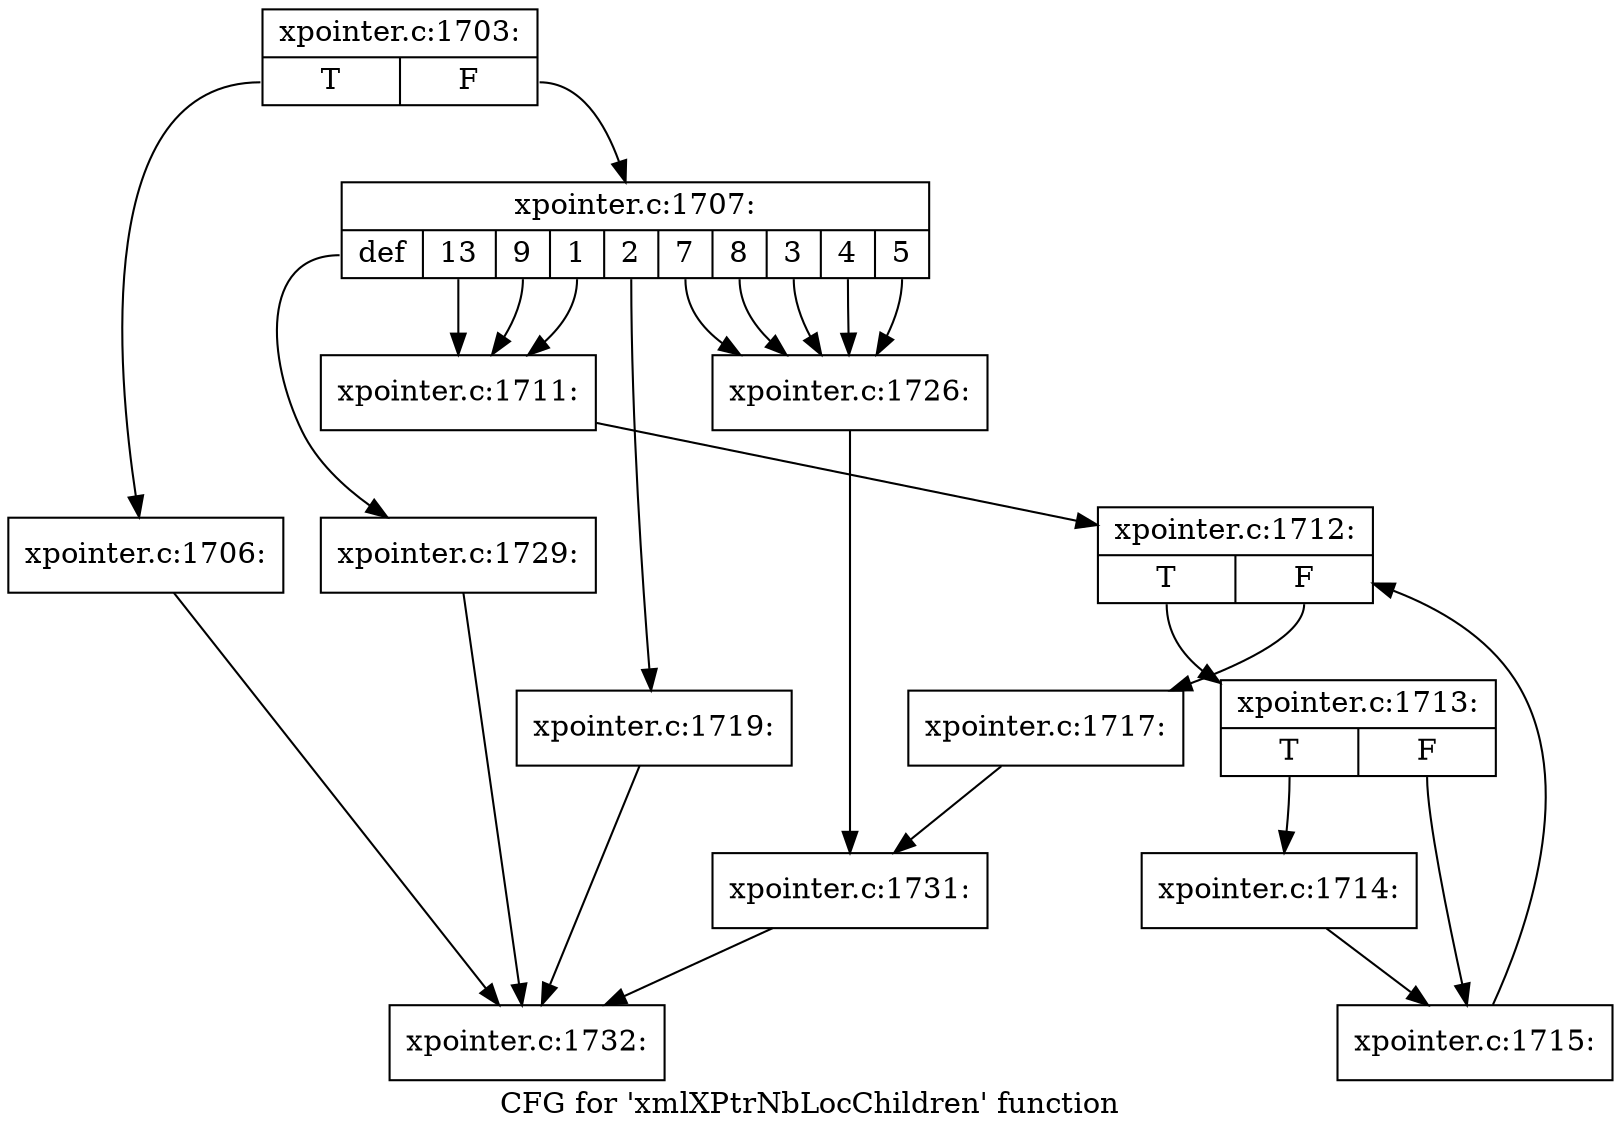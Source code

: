 digraph "CFG for 'xmlXPtrNbLocChildren' function" {
	label="CFG for 'xmlXPtrNbLocChildren' function";

	Node0x5249090 [shape=record,label="{xpointer.c:1703:|{<s0>T|<s1>F}}"];
	Node0x5249090:s0 -> Node0x5249320;
	Node0x5249090:s1 -> Node0x5249370;
	Node0x5249320 [shape=record,label="{xpointer.c:1706:}"];
	Node0x5249320 -> Node0x52494b0;
	Node0x5249370 [shape=record,label="{xpointer.c:1707:|{<s0>def|<s1>13|<s2>9|<s3>1|<s4>2|<s5>7|<s6>8|<s7>3|<s8>4|<s9>5}}"];
	Node0x5249370:s0 -> Node0x5255cf0;
	Node0x5249370:s1 -> Node0x5255ff0;
	Node0x5249370:s2 -> Node0x5255ff0;
	Node0x5249370:s3 -> Node0x5255ff0;
	Node0x5249370:s4 -> Node0x52571c0;
	Node0x5249370:s5 -> Node0x52573b0;
	Node0x5249370:s6 -> Node0x52573b0;
	Node0x5249370:s7 -> Node0x52573b0;
	Node0x5249370:s8 -> Node0x52573b0;
	Node0x5249370:s9 -> Node0x52573b0;
	Node0x5255ff0 [shape=record,label="{xpointer.c:1711:}"];
	Node0x5255ff0 -> Node0x5256310;
	Node0x5256310 [shape=record,label="{xpointer.c:1712:|{<s0>T|<s1>F}}"];
	Node0x5256310:s0 -> Node0x5256700;
	Node0x5256310:s1 -> Node0x5256530;
	Node0x5256700 [shape=record,label="{xpointer.c:1713:|{<s0>T|<s1>F}}"];
	Node0x5256700:s0 -> Node0x52568c0;
	Node0x5256700:s1 -> Node0x5256910;
	Node0x52568c0 [shape=record,label="{xpointer.c:1714:}"];
	Node0x52568c0 -> Node0x5256910;
	Node0x5256910 [shape=record,label="{xpointer.c:1715:}"];
	Node0x5256910 -> Node0x5256310;
	Node0x5256530 [shape=record,label="{xpointer.c:1717:}"];
	Node0x5256530 -> Node0x5255ae0;
	Node0x52571c0 [shape=record,label="{xpointer.c:1719:}"];
	Node0x52571c0 -> Node0x52494b0;
	Node0x52573b0 [shape=record,label="{xpointer.c:1726:}"];
	Node0x52573b0 -> Node0x5255ae0;
	Node0x5255cf0 [shape=record,label="{xpointer.c:1729:}"];
	Node0x5255cf0 -> Node0x52494b0;
	Node0x5255ae0 [shape=record,label="{xpointer.c:1731:}"];
	Node0x5255ae0 -> Node0x52494b0;
	Node0x52494b0 [shape=record,label="{xpointer.c:1732:}"];
}
